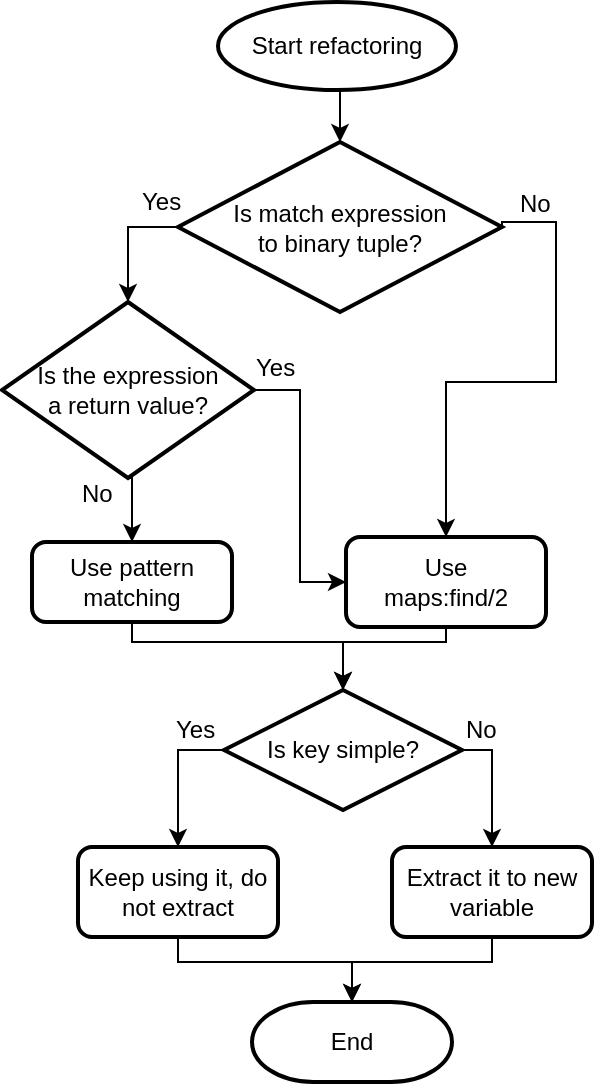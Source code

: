 <mxfile version="10.6.9" type="device"><diagram id="f30QrfQlAjgHfByh4RCI" name="Page-1"><mxGraphModel dx="1394" dy="1825" grid="1" gridSize="10" guides="1" tooltips="1" connect="1" arrows="1" fold="1" page="1" pageScale="1" pageWidth="850" pageHeight="1100" math="0" shadow="0"><root><mxCell id="0"/><mxCell id="1" parent="0"/><mxCell id="NwefdEsuFa78Z6lzYbHp-6" style="edgeStyle=orthogonalEdgeStyle;rounded=0;orthogonalLoop=1;jettySize=auto;html=1;exitX=0.5;exitY=1;exitDx=0;exitDy=0;exitPerimeter=0;entryX=0.5;entryY=0;entryDx=0;entryDy=0;entryPerimeter=0;" parent="1" source="NwefdEsuFa78Z6lzYbHp-1" target="NwefdEsuFa78Z6lzYbHp-3" edge="1"><mxGeometry relative="1" as="geometry"/></mxCell><mxCell id="NwefdEsuFa78Z6lzYbHp-1" value="Start refactoring" style="strokeWidth=2;html=1;shape=mxgraph.flowchart.start_1;whiteSpace=wrap;" parent="1" vertex="1"><mxGeometry x="368" y="-1060" width="119" height="44" as="geometry"/></mxCell><mxCell id="NwefdEsuFa78Z6lzYbHp-12" style="edgeStyle=orthogonalEdgeStyle;rounded=0;orthogonalLoop=1;jettySize=auto;html=1;exitX=1;exitY=0.5;exitDx=0;exitDy=0;exitPerimeter=0;entryX=0.5;entryY=0;entryDx=0;entryDy=0;" parent="1" source="NwefdEsuFa78Z6lzYbHp-3" target="NwefdEsuFa78Z6lzYbHp-11" edge="1"><mxGeometry relative="1" as="geometry"><Array as="points"><mxPoint x="510" y="-950"/><mxPoint x="537" y="-950"/><mxPoint x="537" y="-870"/><mxPoint x="482" y="-870"/></Array><mxPoint x="630" y="-920" as="targetPoint"/></mxGeometry></mxCell><mxCell id="NwefdEsuFa78Z6lzYbHp-31" style="edgeStyle=orthogonalEdgeStyle;rounded=0;orthogonalLoop=1;jettySize=auto;html=1;entryX=0.5;entryY=0;entryDx=0;entryDy=0;entryPerimeter=0;exitX=0;exitY=0.5;exitDx=0;exitDy=0;exitPerimeter=0;" parent="1" source="NwefdEsuFa78Z6lzYbHp-3" target="NwefdEsuFa78Z6lzYbHp-30" edge="1"><mxGeometry relative="1" as="geometry"/></mxCell><mxCell id="NwefdEsuFa78Z6lzYbHp-3" value="Is match expression &lt;br&gt;to binary tuple?" style="strokeWidth=2;html=1;shape=mxgraph.flowchart.decision;whiteSpace=wrap;" parent="1" vertex="1"><mxGeometry x="348" y="-990" width="162" height="85" as="geometry"/></mxCell><mxCell id="FR2a3BivpwqNaqwptJ4c-4" style="edgeStyle=orthogonalEdgeStyle;rounded=0;orthogonalLoop=1;jettySize=auto;html=1;exitX=0.5;exitY=1;exitDx=0;exitDy=0;entryX=0.5;entryY=0;entryDx=0;entryDy=0;entryPerimeter=0;" edge="1" parent="1" source="NwefdEsuFa78Z6lzYbHp-8" target="NwefdEsuFa78Z6lzYbHp-24"><mxGeometry relative="1" as="geometry"><Array as="points"><mxPoint x="325" y="-740"/><mxPoint x="431" y="-740"/></Array></mxGeometry></mxCell><mxCell id="NwefdEsuFa78Z6lzYbHp-8" value="Use pattern matching" style="rounded=1;whiteSpace=wrap;html=1;absoluteArcSize=1;arcSize=14;strokeWidth=2;" parent="1" vertex="1"><mxGeometry x="275" y="-790" width="100" height="40" as="geometry"/></mxCell><mxCell id="NwefdEsuFa78Z6lzYbHp-10" value="Yes" style="text;html=1;resizable=0;points=[];autosize=1;align=left;verticalAlign=top;spacingTop=-4;" parent="1" vertex="1"><mxGeometry x="328" y="-970" width="40" height="20" as="geometry"/></mxCell><mxCell id="FR2a3BivpwqNaqwptJ4c-5" style="edgeStyle=orthogonalEdgeStyle;rounded=0;orthogonalLoop=1;jettySize=auto;html=1;exitX=0.5;exitY=1;exitDx=0;exitDy=0;entryX=0.5;entryY=0;entryDx=0;entryDy=0;entryPerimeter=0;" edge="1" parent="1" source="NwefdEsuFa78Z6lzYbHp-11" target="NwefdEsuFa78Z6lzYbHp-24"><mxGeometry relative="1" as="geometry"><Array as="points"><mxPoint x="482" y="-740"/><mxPoint x="431" y="-740"/></Array></mxGeometry></mxCell><mxCell id="NwefdEsuFa78Z6lzYbHp-11" value="Use &lt;br&gt;maps:find/2" style="rounded=1;whiteSpace=wrap;html=1;absoluteArcSize=1;arcSize=14;strokeWidth=2;" parent="1" vertex="1"><mxGeometry x="432" y="-792.5" width="100" height="45" as="geometry"/></mxCell><mxCell id="NwefdEsuFa78Z6lzYbHp-13" value="No" style="text;html=1;resizable=0;points=[];autosize=1;align=left;verticalAlign=top;spacingTop=-4;" parent="1" vertex="1"><mxGeometry x="517" y="-969" width="30" height="20" as="geometry"/></mxCell><mxCell id="NwefdEsuFa78Z6lzYbHp-22" style="edgeStyle=orthogonalEdgeStyle;rounded=0;orthogonalLoop=1;jettySize=auto;html=1;exitX=0;exitY=0.5;exitDx=0;exitDy=0;exitPerimeter=0;entryX=0.5;entryY=0;entryDx=0;entryDy=0;" parent="1" source="NwefdEsuFa78Z6lzYbHp-24" target="NwefdEsuFa78Z6lzYbHp-25" edge="1"><mxGeometry relative="1" as="geometry"><Array as="points"><mxPoint x="348" y="-686"/></Array></mxGeometry></mxCell><mxCell id="NwefdEsuFa78Z6lzYbHp-23" style="edgeStyle=orthogonalEdgeStyle;rounded=0;orthogonalLoop=1;jettySize=auto;html=1;entryX=0.5;entryY=0;entryDx=0;entryDy=0;exitX=1;exitY=0.5;exitDx=0;exitDy=0;exitPerimeter=0;" parent="1" source="NwefdEsuFa78Z6lzYbHp-24" target="NwefdEsuFa78Z6lzYbHp-26" edge="1"><mxGeometry relative="1" as="geometry"><Array as="points"><mxPoint x="505" y="-686"/></Array></mxGeometry></mxCell><mxCell id="NwefdEsuFa78Z6lzYbHp-24" value="Is key simple?" style="strokeWidth=2;html=1;shape=mxgraph.flowchart.decision;whiteSpace=wrap;" parent="1" vertex="1"><mxGeometry x="371" y="-716" width="119" height="60" as="geometry"/></mxCell><mxCell id="NwefdEsuFa78Z6lzYbHp-37" style="edgeStyle=orthogonalEdgeStyle;rounded=0;orthogonalLoop=1;jettySize=auto;html=1;" parent="1" source="NwefdEsuFa78Z6lzYbHp-25" target="NwefdEsuFa78Z6lzYbHp-36" edge="1"><mxGeometry relative="1" as="geometry"><Array as="points"><mxPoint x="348" y="-580"/><mxPoint x="435" y="-580"/></Array></mxGeometry></mxCell><mxCell id="NwefdEsuFa78Z6lzYbHp-25" value="Keep using it, do not extract" style="rounded=1;whiteSpace=wrap;html=1;absoluteArcSize=1;arcSize=14;strokeWidth=2;" parent="1" vertex="1"><mxGeometry x="298" y="-637.5" width="100" height="45" as="geometry"/></mxCell><mxCell id="NwefdEsuFa78Z6lzYbHp-38" style="edgeStyle=orthogonalEdgeStyle;rounded=0;orthogonalLoop=1;jettySize=auto;html=1;entryX=0.5;entryY=0;entryDx=0;entryDy=0;entryPerimeter=0;" parent="1" source="NwefdEsuFa78Z6lzYbHp-26" target="NwefdEsuFa78Z6lzYbHp-36" edge="1"><mxGeometry relative="1" as="geometry"><Array as="points"><mxPoint x="505" y="-580"/><mxPoint x="435" y="-580"/></Array></mxGeometry></mxCell><mxCell id="NwefdEsuFa78Z6lzYbHp-26" value="Extract it to new variable" style="rounded=1;whiteSpace=wrap;html=1;absoluteArcSize=1;arcSize=14;strokeWidth=2;" parent="1" vertex="1"><mxGeometry x="455" y="-637.5" width="100" height="45" as="geometry"/></mxCell><mxCell id="NwefdEsuFa78Z6lzYbHp-27" value="Yes" style="text;html=1;resizable=0;points=[];autosize=1;align=left;verticalAlign=top;spacingTop=-4;" parent="1" vertex="1"><mxGeometry x="345" y="-706" width="40" height="20" as="geometry"/></mxCell><mxCell id="NwefdEsuFa78Z6lzYbHp-28" value="No" style="text;html=1;resizable=0;points=[];autosize=1;align=left;verticalAlign=top;spacingTop=-4;" parent="1" vertex="1"><mxGeometry x="490" y="-706" width="30" height="20" as="geometry"/></mxCell><mxCell id="NwefdEsuFa78Z6lzYbHp-32" style="edgeStyle=orthogonalEdgeStyle;rounded=0;orthogonalLoop=1;jettySize=auto;html=1;exitX=0.5;exitY=1;exitDx=0;exitDy=0;exitPerimeter=0;entryX=0.5;entryY=0;entryDx=0;entryDy=0;" parent="1" source="NwefdEsuFa78Z6lzYbHp-30" target="NwefdEsuFa78Z6lzYbHp-8" edge="1"><mxGeometry relative="1" as="geometry"/></mxCell><mxCell id="NwefdEsuFa78Z6lzYbHp-34" style="edgeStyle=orthogonalEdgeStyle;rounded=0;orthogonalLoop=1;jettySize=auto;html=1;entryX=0;entryY=0.5;entryDx=0;entryDy=0;" parent="1" source="NwefdEsuFa78Z6lzYbHp-30" target="NwefdEsuFa78Z6lzYbHp-11" edge="1"><mxGeometry relative="1" as="geometry"/></mxCell><mxCell id="NwefdEsuFa78Z6lzYbHp-30" value="Is the expression&lt;br&gt;a return value?" style="strokeWidth=2;html=1;shape=mxgraph.flowchart.decision;whiteSpace=wrap;" parent="1" vertex="1"><mxGeometry x="260" y="-910" width="126" height="88" as="geometry"/></mxCell><mxCell id="NwefdEsuFa78Z6lzYbHp-33" value="No" style="text;html=1;resizable=0;points=[];autosize=1;align=left;verticalAlign=top;spacingTop=-4;" parent="1" vertex="1"><mxGeometry x="298" y="-824" width="30" height="20" as="geometry"/></mxCell><mxCell id="NwefdEsuFa78Z6lzYbHp-35" value="Yes" style="text;html=1;resizable=0;points=[];autosize=1;align=left;verticalAlign=top;spacingTop=-4;" parent="1" vertex="1"><mxGeometry x="385" y="-887.5" width="40" height="20" as="geometry"/></mxCell><mxCell id="NwefdEsuFa78Z6lzYbHp-36" value="End" style="strokeWidth=2;html=1;shape=mxgraph.flowchart.terminator;whiteSpace=wrap;" parent="1" vertex="1"><mxGeometry x="385" y="-560" width="100" height="40" as="geometry"/></mxCell></root></mxGraphModel></diagram></mxfile>